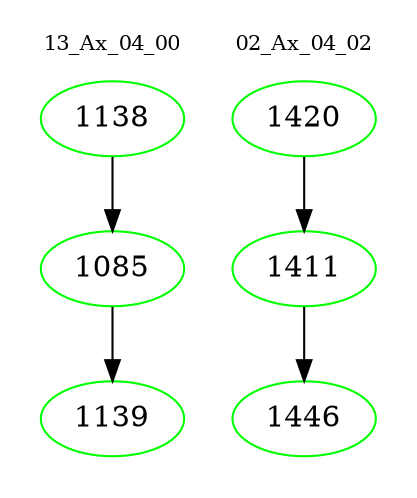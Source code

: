 digraph{
subgraph cluster_0 {
color = white
label = "13_Ax_04_00";
fontsize=10;
T0_1138 [label="1138", color="green"]
T0_1138 -> T0_1085 [color="black"]
T0_1085 [label="1085", color="green"]
T0_1085 -> T0_1139 [color="black"]
T0_1139 [label="1139", color="green"]
}
subgraph cluster_1 {
color = white
label = "02_Ax_04_02";
fontsize=10;
T1_1420 [label="1420", color="green"]
T1_1420 -> T1_1411 [color="black"]
T1_1411 [label="1411", color="green"]
T1_1411 -> T1_1446 [color="black"]
T1_1446 [label="1446", color="green"]
}
}
